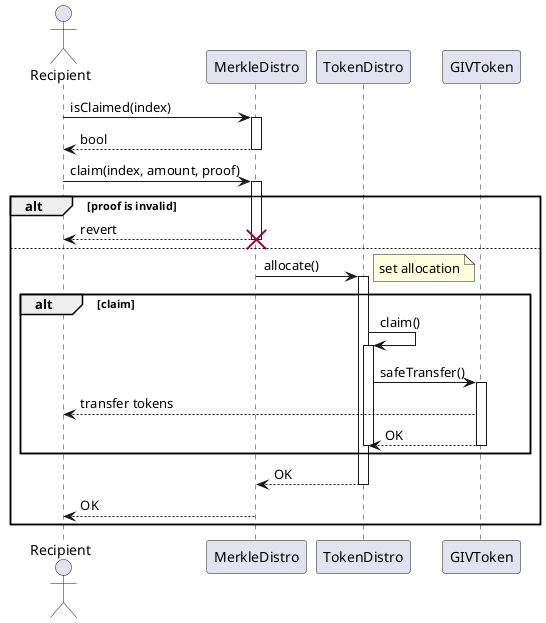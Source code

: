 @startuml "Merkle Distro claim"

actor Recipient as caller
participant MerkleDistro as merkle
participant TokenDistro as distro
participant GIVToken as token

caller -> merkle : isClaimed(index)
activate merkle

merkle --> caller : bool
deactivate merkle

caller -> merkle : claim(index, amount, proof)
activate merkle

alt proof is invalid
    merkle --> caller : revert
destroy merkle
else
    merkle -> distro: allocate()
    
    activate distro
    note right: set allocation

    alt claim
        distro -> distro : claim()
        activate distro

        distro -> token: safeTransfer()
        activate token

        token --> caller: transfer tokens

        token --> distro: OK
        deactivate token
        deactivate distro
    end

    distro --> merkle: OK
    deactivate distro

    merkle -->caller : OK
    deactivate merkle
end

@enduml
